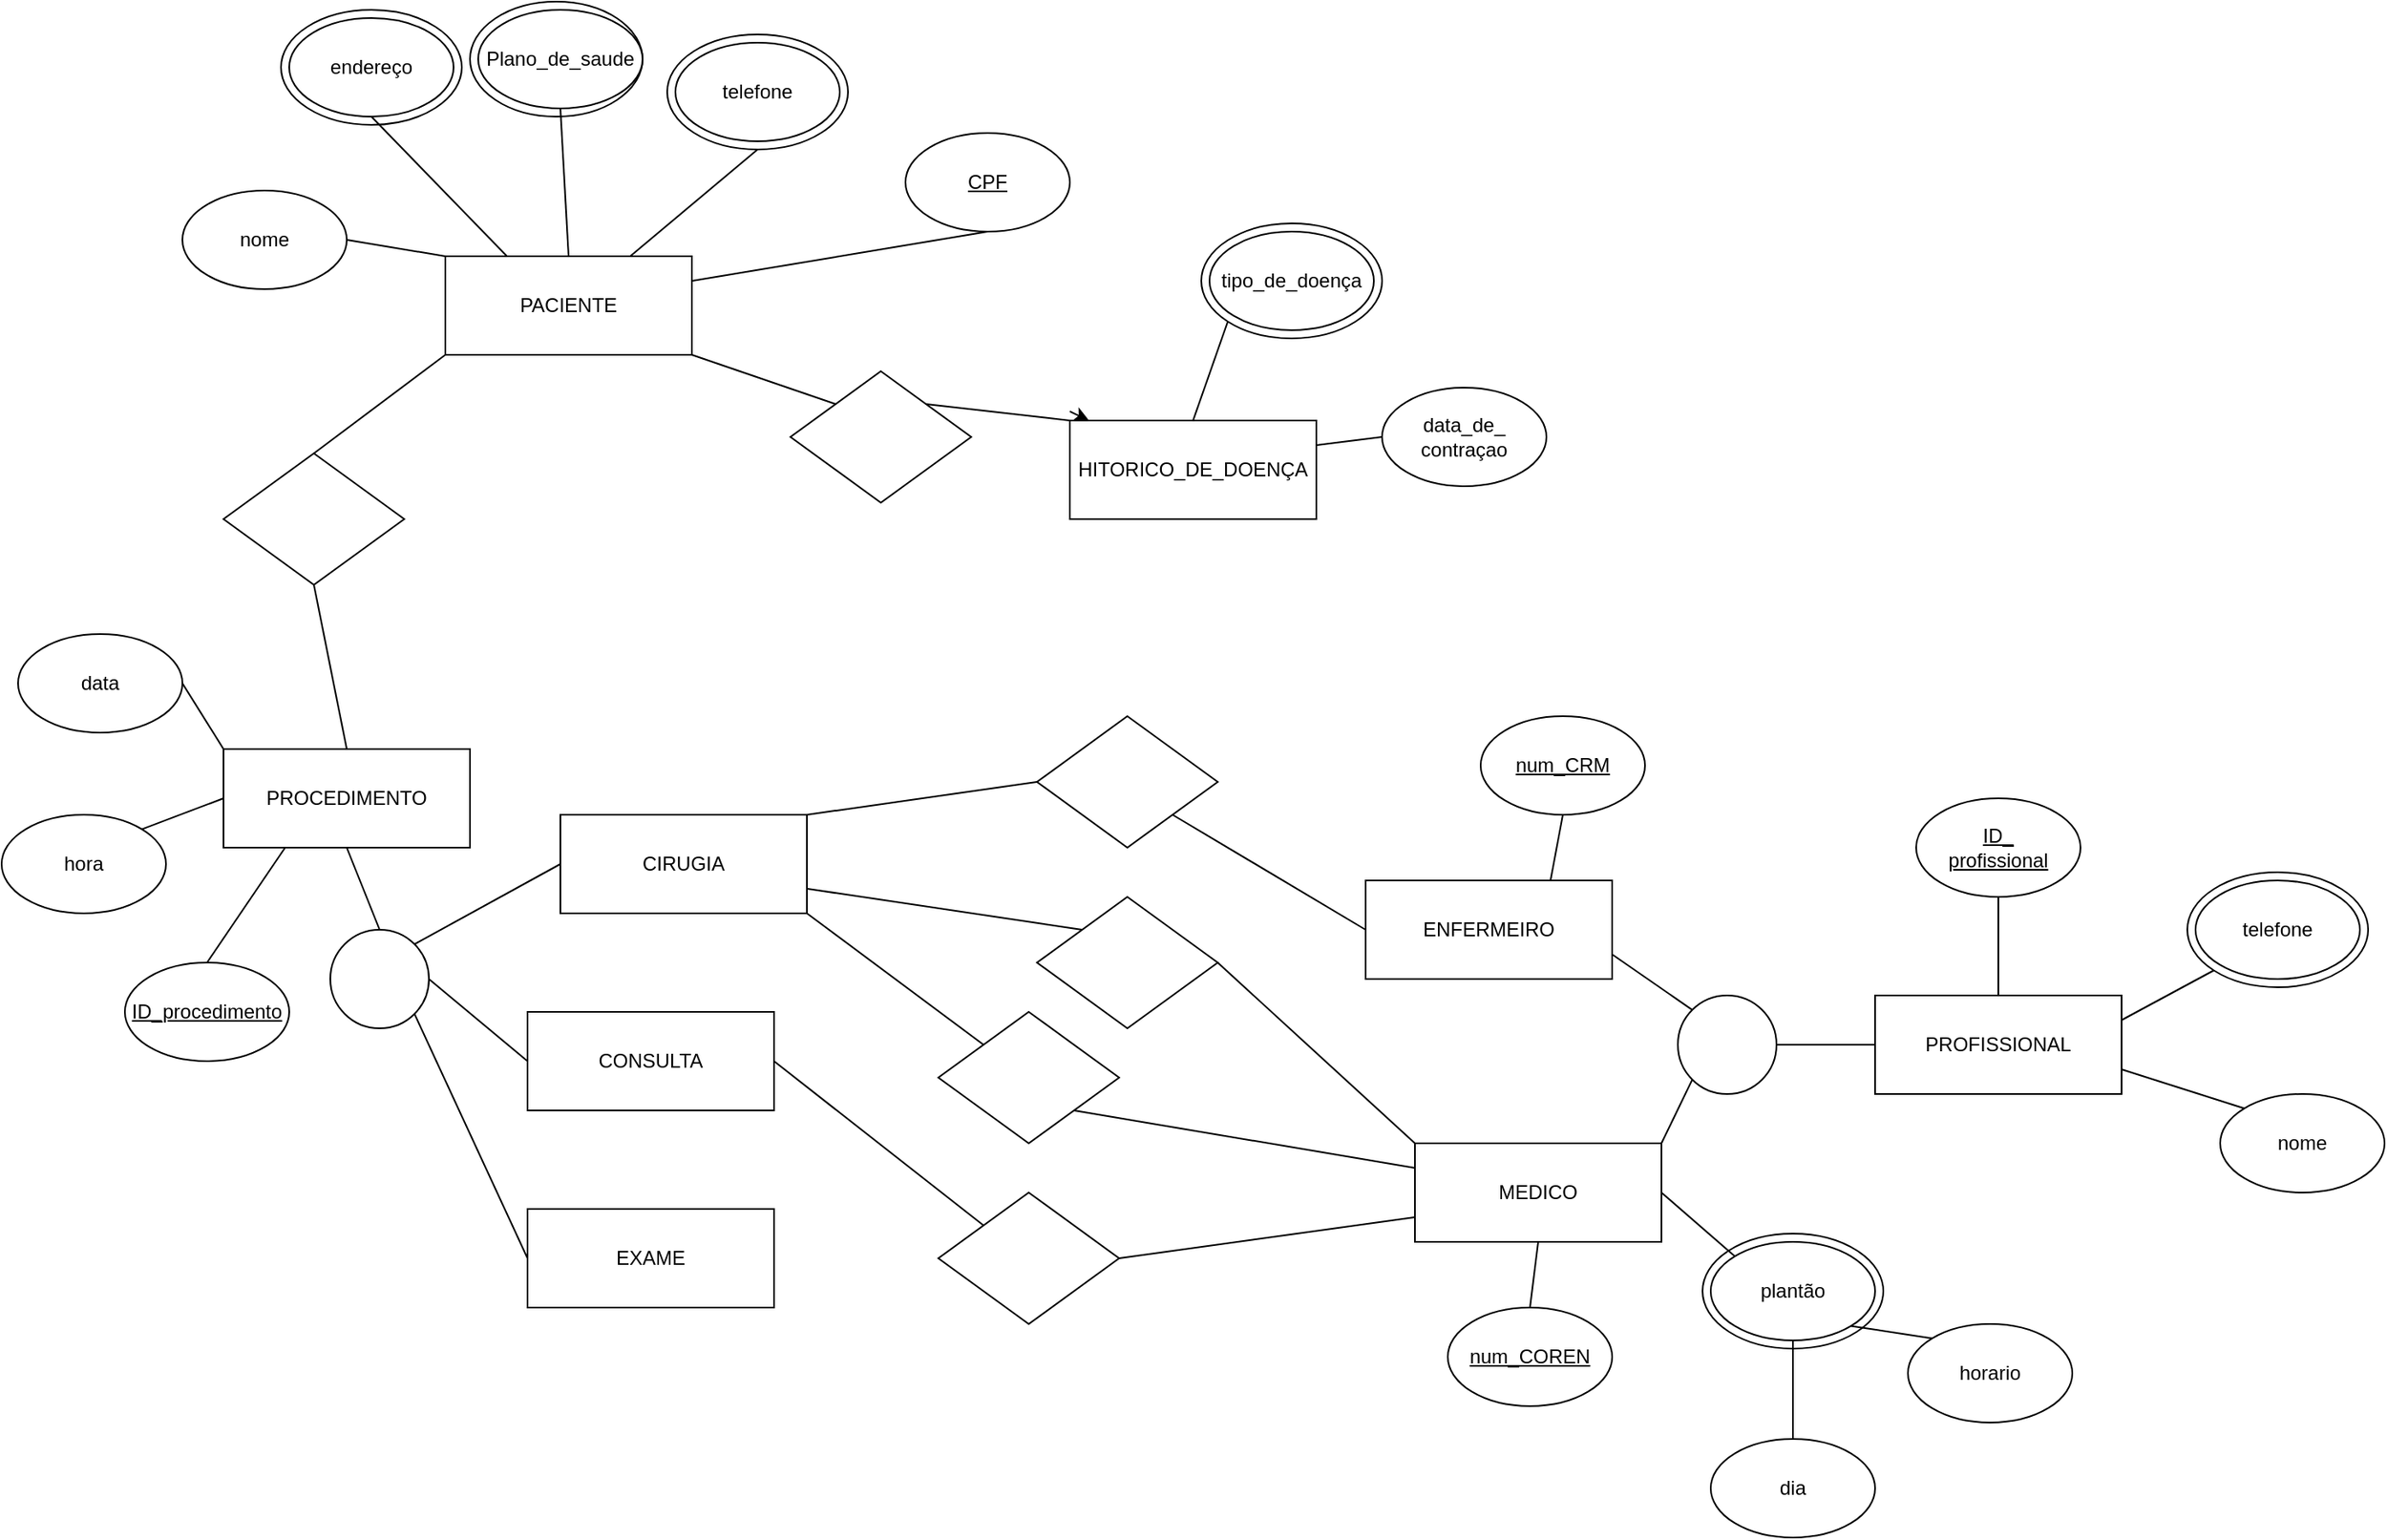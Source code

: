 <mxfile>
    <diagram id="7TM4MxtXRsOI4l8WRUSE" name="Page-1">
        <mxGraphModel dx="1640" dy="988" grid="1" gridSize="10" guides="1" tooltips="1" connect="1" arrows="1" fold="1" page="1" pageScale="1" pageWidth="850" pageHeight="1100" math="0" shadow="0">
            <root>
                <mxCell id="0"/>
                <mxCell id="1" parent="0"/>
                <mxCell id="99" value="plantão" style="ellipse;whiteSpace=wrap;html=1;" vertex="1" parent="1">
                    <mxGeometry x="1155" y="840" width="110" height="70" as="geometry"/>
                </mxCell>
                <mxCell id="85" value="telefone" style="ellipse;whiteSpace=wrap;html=1;" vertex="1" parent="1">
                    <mxGeometry x="1450" y="620" width="110" height="70" as="geometry"/>
                </mxCell>
                <mxCell id="63" value="tipo_de_doença" style="ellipse;whiteSpace=wrap;html=1;" vertex="1" parent="1">
                    <mxGeometry x="850" y="225" width="110" height="70" as="geometry"/>
                </mxCell>
                <mxCell id="56" value="Plano_de_saude" style="ellipse;whiteSpace=wrap;html=1;" vertex="1" parent="1">
                    <mxGeometry x="405" y="90" width="105" height="70" as="geometry"/>
                </mxCell>
                <mxCell id="54" value="endereço" style="ellipse;whiteSpace=wrap;html=1;" vertex="1" parent="1">
                    <mxGeometry x="290" y="95" width="110" height="70" as="geometry"/>
                </mxCell>
                <mxCell id="53" value="telefone" style="ellipse;whiteSpace=wrap;html=1;" vertex="1" parent="1">
                    <mxGeometry x="525" y="110" width="110" height="70" as="geometry"/>
                </mxCell>
                <mxCell id="2" value="PACIENTE" style="rounded=0;whiteSpace=wrap;html=1;" vertex="1" parent="1">
                    <mxGeometry x="390" y="245" width="150" height="60" as="geometry"/>
                </mxCell>
                <mxCell id="3" value="nome" style="ellipse;whiteSpace=wrap;html=1;" vertex="1" parent="1">
                    <mxGeometry x="230" y="205" width="100" height="60" as="geometry"/>
                </mxCell>
                <mxCell id="4" value="HITORICO_DE_DOENÇA" style="rounded=0;whiteSpace=wrap;html=1;" vertex="1" parent="1">
                    <mxGeometry x="770" y="345" width="150" height="60" as="geometry"/>
                </mxCell>
                <mxCell id="6" value="PROFISSIONAL" style="rounded=0;whiteSpace=wrap;html=1;" vertex="1" parent="1">
                    <mxGeometry x="1260" y="695" width="150" height="60" as="geometry"/>
                </mxCell>
                <mxCell id="8" value="MEDICO" style="rounded=0;whiteSpace=wrap;html=1;" vertex="1" parent="1">
                    <mxGeometry x="980" y="785" width="150" height="60" as="geometry"/>
                </mxCell>
                <mxCell id="9" value="ENFERMEIRO" style="rounded=0;whiteSpace=wrap;html=1;" vertex="1" parent="1">
                    <mxGeometry x="950" y="625" width="150" height="60" as="geometry"/>
                </mxCell>
                <mxCell id="10" value="PROCEDIMENTO" style="rounded=0;whiteSpace=wrap;html=1;" vertex="1" parent="1">
                    <mxGeometry x="255" y="545" width="150" height="60" as="geometry"/>
                </mxCell>
                <mxCell id="11" value="CONSULTA" style="rounded=0;whiteSpace=wrap;html=1;" vertex="1" parent="1">
                    <mxGeometry x="440" y="705" width="150" height="60" as="geometry"/>
                </mxCell>
                <mxCell id="12" value="CIRUGIA" style="rounded=0;whiteSpace=wrap;html=1;" vertex="1" parent="1">
                    <mxGeometry x="460" y="585" width="150" height="60" as="geometry"/>
                </mxCell>
                <mxCell id="13" value="EXAME" style="rounded=0;whiteSpace=wrap;html=1;" vertex="1" parent="1">
                    <mxGeometry x="440" y="825" width="150" height="60" as="geometry"/>
                </mxCell>
                <mxCell id="15" value="&lt;font color=&quot;#ffffff&quot;&gt;possui&lt;/font&gt;" style="rhombus;whiteSpace=wrap;html=1;labelBackgroundColor=none;fontColor=#000000;" vertex="1" parent="1">
                    <mxGeometry x="600" y="315" width="110" height="80" as="geometry"/>
                </mxCell>
                <mxCell id="16" value="" style="endArrow=none;html=1;fontColor=#FFFFFF;entryX=1;entryY=1;entryDx=0;entryDy=0;exitX=0;exitY=0;exitDx=0;exitDy=0;" edge="1" parent="1" source="15" target="2">
                    <mxGeometry width="50" height="50" relative="1" as="geometry">
                        <mxPoint x="490" y="515" as="sourcePoint"/>
                        <mxPoint x="540" y="465" as="targetPoint"/>
                    </mxGeometry>
                </mxCell>
                <mxCell id="17" value="" style="endArrow=none;html=1;fontColor=#FFFFFF;entryX=1;entryY=0;entryDx=0;entryDy=0;exitX=0;exitY=0;exitDx=0;exitDy=0;" edge="1" parent="1" source="4" target="15">
                    <mxGeometry width="50" height="50" relative="1" as="geometry">
                        <mxPoint x="837.5" y="455" as="sourcePoint"/>
                        <mxPoint x="750" y="405" as="targetPoint"/>
                    </mxGeometry>
                </mxCell>
                <mxCell id="18" value="&lt;font color=&quot;#ffffff&quot;&gt;realiza&lt;/font&gt;" style="rhombus;whiteSpace=wrap;html=1;labelBackgroundColor=none;fontColor=#000000;" vertex="1" parent="1">
                    <mxGeometry x="255" y="365" width="110" height="80" as="geometry"/>
                </mxCell>
                <mxCell id="19" value="" style="endArrow=none;html=1;fontColor=#FFFFFF;entryX=0;entryY=1;entryDx=0;entryDy=0;exitX=0.5;exitY=0;exitDx=0;exitDy=0;" edge="1" parent="1" source="18" target="2">
                    <mxGeometry width="50" height="50" relative="1" as="geometry">
                        <mxPoint x="637.5" y="365" as="sourcePoint"/>
                        <mxPoint x="550" y="315" as="targetPoint"/>
                    </mxGeometry>
                </mxCell>
                <mxCell id="20" value="" style="endArrow=none;html=1;fontColor=#FFFFFF;entryX=0.5;entryY=1;entryDx=0;entryDy=0;exitX=0.5;exitY=0;exitDx=0;exitDy=0;" edge="1" parent="1" source="10" target="18">
                    <mxGeometry width="50" height="50" relative="1" as="geometry">
                        <mxPoint x="637.5" y="365" as="sourcePoint"/>
                        <mxPoint x="550" y="315" as="targetPoint"/>
                    </mxGeometry>
                </mxCell>
                <mxCell id="21" value="d" style="ellipse;whiteSpace=wrap;html=1;aspect=fixed;labelBackgroundColor=none;fontColor=#FFFFFF;" vertex="1" parent="1">
                    <mxGeometry x="320" y="655" width="60" height="60" as="geometry"/>
                </mxCell>
                <mxCell id="22" value="" style="endArrow=none;html=1;fontColor=#FFFFFF;entryX=0.5;entryY=0;entryDx=0;entryDy=0;exitX=0.5;exitY=1;exitDx=0;exitDy=0;" edge="1" parent="1" source="10" target="21">
                    <mxGeometry width="50" height="50" relative="1" as="geometry">
                        <mxPoint x="650" y="765" as="sourcePoint"/>
                        <mxPoint x="522.5" y="525" as="targetPoint"/>
                    </mxGeometry>
                </mxCell>
                <mxCell id="23" value="" style="endArrow=none;html=1;fontColor=#FFFFFF;entryX=0;entryY=0.5;entryDx=0;entryDy=0;exitX=1;exitY=0.5;exitDx=0;exitDy=0;" edge="1" parent="1" source="21" target="11">
                    <mxGeometry width="50" height="50" relative="1" as="geometry">
                        <mxPoint x="650" y="685" as="sourcePoint"/>
                        <mxPoint x="710" y="685" as="targetPoint"/>
                    </mxGeometry>
                </mxCell>
                <mxCell id="24" value="" style="endArrow=none;html=1;fontColor=#FFFFFF;entryX=0;entryY=0.5;entryDx=0;entryDy=0;exitX=1;exitY=0;exitDx=0;exitDy=0;" edge="1" parent="1" source="21" target="12">
                    <mxGeometry width="50" height="50" relative="1" as="geometry">
                        <mxPoint x="761.213" y="663.787" as="sourcePoint"/>
                        <mxPoint x="840" y="605" as="targetPoint"/>
                    </mxGeometry>
                </mxCell>
                <mxCell id="25" value="" style="endArrow=none;html=1;fontColor=#FFFFFF;entryX=0;entryY=0.5;entryDx=0;entryDy=0;exitX=1;exitY=1;exitDx=0;exitDy=0;" edge="1" parent="1" source="21" target="13">
                    <mxGeometry width="50" height="50" relative="1" as="geometry">
                        <mxPoint x="771.213" y="673.787" as="sourcePoint"/>
                        <mxPoint x="850" y="615" as="targetPoint"/>
                    </mxGeometry>
                </mxCell>
                <mxCell id="27" value="d" style="ellipse;whiteSpace=wrap;html=1;aspect=fixed;labelBackgroundColor=none;fontColor=#FFFFFF;" vertex="1" parent="1">
                    <mxGeometry x="1140" y="695" width="60" height="60" as="geometry"/>
                </mxCell>
                <mxCell id="28" value="" style="endArrow=none;html=1;fontColor=#FFFFFF;entryX=0;entryY=0.5;entryDx=0;entryDy=0;exitX=1;exitY=0.5;exitDx=0;exitDy=0;" edge="1" parent="1" source="27" target="6">
                    <mxGeometry width="50" height="50" relative="1" as="geometry">
                        <mxPoint x="450" y="555" as="sourcePoint"/>
                        <mxPoint x="430" y="455" as="targetPoint"/>
                    </mxGeometry>
                </mxCell>
                <mxCell id="30" value="" style="endArrow=none;html=1;fontColor=#FFFFFF;entryX=1;entryY=0.75;entryDx=0;entryDy=0;exitX=0;exitY=0;exitDx=0;exitDy=0;" edge="1" parent="1" source="27" target="9">
                    <mxGeometry width="50" height="50" relative="1" as="geometry">
                        <mxPoint x="1210" y="735" as="sourcePoint"/>
                        <mxPoint x="1270" y="735" as="targetPoint"/>
                    </mxGeometry>
                </mxCell>
                <mxCell id="31" value="" style="endArrow=none;html=1;fontColor=#FFFFFF;entryX=1;entryY=0;entryDx=0;entryDy=0;exitX=0;exitY=1;exitDx=0;exitDy=0;" edge="1" parent="1" source="27" target="8">
                    <mxGeometry width="50" height="50" relative="1" as="geometry">
                        <mxPoint x="1220" y="745" as="sourcePoint"/>
                        <mxPoint x="1280" y="745" as="targetPoint"/>
                    </mxGeometry>
                </mxCell>
                <mxCell id="33" value="&lt;font color=&quot;#ffffff&quot;&gt;realizada&lt;/font&gt;" style="rhombus;whiteSpace=wrap;html=1;labelBackgroundColor=none;fontColor=#000000;" vertex="1" parent="1">
                    <mxGeometry x="690" y="815" width="110" height="80" as="geometry"/>
                </mxCell>
                <mxCell id="35" value="" style="endArrow=none;html=1;fontColor=#FFFFFF;entryX=1;entryY=0.5;entryDx=0;entryDy=0;exitX=0;exitY=0.75;exitDx=0;exitDy=0;" edge="1" parent="1" source="8" target="33">
                    <mxGeometry width="50" height="50" relative="1" as="geometry">
                        <mxPoint x="880" y="815" as="sourcePoint"/>
                        <mxPoint x="920" y="835" as="targetPoint"/>
                    </mxGeometry>
                </mxCell>
                <mxCell id="36" value="" style="endArrow=none;html=1;fontColor=#FFFFFF;entryX=0;entryY=0;entryDx=0;entryDy=0;exitX=1;exitY=0.5;exitDx=0;exitDy=0;" edge="1" parent="1" source="11" target="33">
                    <mxGeometry width="50" height="50" relative="1" as="geometry">
                        <mxPoint x="868.787" y="813.787" as="sourcePoint"/>
                        <mxPoint x="840" y="785" as="targetPoint"/>
                    </mxGeometry>
                </mxCell>
                <mxCell id="38" value="&lt;font color=&quot;#ffffff&quot;&gt;responsavel&lt;/font&gt;" style="rhombus;whiteSpace=wrap;html=1;labelBackgroundColor=none;fontColor=#000000;" vertex="1" parent="1">
                    <mxGeometry x="690" y="705" width="110" height="80" as="geometry"/>
                </mxCell>
                <mxCell id="39" value="" style="endArrow=none;html=1;fontColor=#FFFFFF;entryX=1;entryY=1;entryDx=0;entryDy=0;exitX=0;exitY=0.25;exitDx=0;exitDy=0;" edge="1" parent="1" source="8" target="38">
                    <mxGeometry width="50" height="50" relative="1" as="geometry">
                        <mxPoint x="960" y="795" as="sourcePoint"/>
                        <mxPoint x="810" y="845" as="targetPoint"/>
                    </mxGeometry>
                </mxCell>
                <mxCell id="40" value="" style="endArrow=none;html=1;fontColor=#FFFFFF;entryX=1;entryY=1;entryDx=0;entryDy=0;exitX=0;exitY=0;exitDx=0;exitDy=0;" edge="1" parent="1" source="38" target="12">
                    <mxGeometry width="50" height="50" relative="1" as="geometry">
                        <mxPoint x="868.787" y="813.787" as="sourcePoint"/>
                        <mxPoint x="792.5" y="775" as="targetPoint"/>
                    </mxGeometry>
                </mxCell>
                <mxCell id="41" value="&lt;font color=&quot;#ffffff&quot;&gt;assiste&lt;/font&gt;" style="rhombus;whiteSpace=wrap;html=1;labelBackgroundColor=none;fontColor=#000000;" vertex="1" parent="1">
                    <mxGeometry x="750" y="525" width="110" height="80" as="geometry"/>
                </mxCell>
                <mxCell id="43" value="" style="endArrow=none;html=1;fontColor=#FFFFFF;entryX=1;entryY=1;entryDx=0;entryDy=0;exitX=0;exitY=0.5;exitDx=0;exitDy=0;" edge="1" parent="1" source="9" target="41">
                    <mxGeometry width="50" height="50" relative="1" as="geometry">
                        <mxPoint x="727.5" y="735" as="sourcePoint"/>
                        <mxPoint x="620" y="655" as="targetPoint"/>
                    </mxGeometry>
                </mxCell>
                <mxCell id="44" value="" style="endArrow=none;html=1;fontColor=#FFFFFF;entryX=1;entryY=0;entryDx=0;entryDy=0;exitX=0;exitY=0.5;exitDx=0;exitDy=0;" edge="1" parent="1" source="41" target="12">
                    <mxGeometry width="50" height="50" relative="1" as="geometry">
                        <mxPoint x="960" y="665" as="sourcePoint"/>
                        <mxPoint x="842.5" y="615" as="targetPoint"/>
                    </mxGeometry>
                </mxCell>
                <mxCell id="45" value="" style="endArrow=none;html=1;fontColor=#FFFFFF;entryX=1;entryY=0.5;entryDx=0;entryDy=0;exitX=0;exitY=0;exitDx=0;exitDy=0;" edge="1" parent="1" source="8" target="46">
                    <mxGeometry width="50" height="50" relative="1" as="geometry">
                        <mxPoint x="910" y="785" as="sourcePoint"/>
                        <mxPoint x="782.5" y="775" as="targetPoint"/>
                    </mxGeometry>
                </mxCell>
                <mxCell id="46" value="&lt;font color=&quot;#ffffff&quot;&gt;assiste&lt;/font&gt;" style="rhombus;whiteSpace=wrap;html=1;labelBackgroundColor=none;fontColor=#000000;" vertex="1" parent="1">
                    <mxGeometry x="750" y="635" width="110" height="80" as="geometry"/>
                </mxCell>
                <mxCell id="47" value="" style="endArrow=none;html=1;fontColor=#FFFFFF;entryX=1;entryY=0.75;entryDx=0;entryDy=0;exitX=0;exitY=0;exitDx=0;exitDy=0;" edge="1" parent="1" source="46" target="12">
                    <mxGeometry width="50" height="50" relative="1" as="geometry">
                        <mxPoint x="760" y="575" as="sourcePoint"/>
                        <mxPoint x="620" y="625" as="targetPoint"/>
                    </mxGeometry>
                </mxCell>
                <mxCell id="49" value="telefone" style="ellipse;whiteSpace=wrap;html=1;" vertex="1" parent="1">
                    <mxGeometry x="530" y="115" width="100" height="60" as="geometry"/>
                </mxCell>
                <mxCell id="50" value="endereço" style="ellipse;whiteSpace=wrap;html=1;" vertex="1" parent="1">
                    <mxGeometry x="295" y="100" width="100" height="60" as="geometry"/>
                </mxCell>
                <mxCell id="51" value="&lt;u&gt;CPF&lt;/u&gt;" style="ellipse;whiteSpace=wrap;html=1;" vertex="1" parent="1">
                    <mxGeometry x="670" y="170" width="100" height="60" as="geometry"/>
                </mxCell>
                <mxCell id="52" value="Plano_de_saude" style="ellipse;whiteSpace=wrap;html=1;" vertex="1" parent="1">
                    <mxGeometry x="410" y="95" width="100" height="60" as="geometry"/>
                </mxCell>
                <mxCell id="55" value="" style="endArrow=none;html=1;fontColor=#FFFFFF;exitX=0.5;exitY=0;exitDx=0;exitDy=0;entryX=0.5;entryY=1;entryDx=0;entryDy=0;" edge="1" parent="1" source="2" target="52">
                    <mxGeometry width="50" height="50" relative="1" as="geometry">
                        <mxPoint x="637.5" y="345" as="sourcePoint"/>
                        <mxPoint x="450" y="185" as="targetPoint"/>
                    </mxGeometry>
                </mxCell>
                <mxCell id="57" value="" style="endArrow=none;html=1;fontColor=#FFFFFF;exitX=0.75;exitY=0;exitDx=0;exitDy=0;entryX=0.5;entryY=1;entryDx=0;entryDy=0;" edge="1" parent="1" source="2" target="53">
                    <mxGeometry width="50" height="50" relative="1" as="geometry">
                        <mxPoint x="475" y="255" as="sourcePoint"/>
                        <mxPoint x="470" y="165" as="targetPoint"/>
                    </mxGeometry>
                </mxCell>
                <mxCell id="58" value="" style="endArrow=none;html=1;fontColor=#FFFFFF;exitX=0.25;exitY=0;exitDx=0;exitDy=0;entryX=0.5;entryY=1;entryDx=0;entryDy=0;" edge="1" parent="1" source="2" target="50">
                    <mxGeometry width="50" height="50" relative="1" as="geometry">
                        <mxPoint x="512.5" y="255" as="sourcePoint"/>
                        <mxPoint x="590" y="190" as="targetPoint"/>
                    </mxGeometry>
                </mxCell>
                <mxCell id="59" value="" style="endArrow=none;html=1;fontColor=#FFFFFF;exitX=0.5;exitY=1;exitDx=0;exitDy=0;entryX=1;entryY=0.25;entryDx=0;entryDy=0;" edge="1" parent="1" source="51" target="2">
                    <mxGeometry width="50" height="50" relative="1" as="geometry">
                        <mxPoint x="550" y="270" as="sourcePoint"/>
                        <mxPoint x="664.645" y="226.213" as="targetPoint"/>
                    </mxGeometry>
                </mxCell>
                <mxCell id="60" value="" style="endArrow=none;html=1;fontColor=#FFFFFF;exitX=1;exitY=0.5;exitDx=0;exitDy=0;" edge="1" parent="1" source="3">
                    <mxGeometry width="50" height="50" relative="1" as="geometry">
                        <mxPoint x="375.355" y="186.213" as="sourcePoint"/>
                        <mxPoint x="390" y="245" as="targetPoint"/>
                    </mxGeometry>
                </mxCell>
                <mxCell id="61" value="tipo_de_doença" style="ellipse;whiteSpace=wrap;html=1;" vertex="1" parent="1">
                    <mxGeometry x="855" y="230" width="100" height="60" as="geometry"/>
                </mxCell>
                <mxCell id="62" value="data_de_&lt;br&gt;contraçao" style="ellipse;whiteSpace=wrap;html=1;" vertex="1" parent="1">
                    <mxGeometry x="960" y="325" width="100" height="60" as="geometry"/>
                </mxCell>
                <mxCell id="64" value="" style="endArrow=none;html=1;fontColor=#FFFFFF;entryX=0;entryY=1;entryDx=0;entryDy=0;exitX=0.5;exitY=0;exitDx=0;exitDy=0;" edge="1" parent="1" source="4" target="63">
                    <mxGeometry width="50" height="50" relative="1" as="geometry">
                        <mxPoint x="780" y="355" as="sourcePoint"/>
                        <mxPoint x="692.5" y="345" as="targetPoint"/>
                    </mxGeometry>
                </mxCell>
                <mxCell id="65" value="" style="endArrow=none;html=1;fontColor=#FFFFFF;entryX=0;entryY=0.5;entryDx=0;entryDy=0;exitX=1;exitY=0.25;exitDx=0;exitDy=0;" edge="1" parent="1" source="4" target="62">
                    <mxGeometry width="50" height="50" relative="1" as="geometry">
                        <mxPoint x="855" y="355" as="sourcePoint"/>
                        <mxPoint x="876.109" y="294.749" as="targetPoint"/>
                    </mxGeometry>
                </mxCell>
                <mxCell id="66" value="1,1" style="text;html=1;align=center;verticalAlign=middle;resizable=0;points=[];autosize=1;strokeColor=none;fillColor=none;fontColor=#FFFFFF;" vertex="1" parent="1">
                    <mxGeometry x="540" y="280" width="40" height="30" as="geometry"/>
                </mxCell>
                <mxCell id="68" value="" style="edgeStyle=none;html=1;fontColor=#FFFFFF;" edge="1" parent="1" source="67" target="4">
                    <mxGeometry relative="1" as="geometry"/>
                </mxCell>
                <mxCell id="67" value="0,1" style="text;html=1;align=center;verticalAlign=middle;resizable=0;points=[];autosize=1;strokeColor=none;fillColor=none;fontColor=#FFFFFF;" vertex="1" parent="1">
                    <mxGeometry x="730" y="315" width="40" height="30" as="geometry"/>
                </mxCell>
                <mxCell id="69" value="0,1" style="text;html=1;align=center;verticalAlign=middle;resizable=0;points=[];autosize=1;strokeColor=none;fillColor=none;fontColor=#FFFFFF;" vertex="1" parent="1">
                    <mxGeometry x="325" y="515" width="40" height="30" as="geometry"/>
                </mxCell>
                <mxCell id="70" value="0, n" style="text;html=1;align=center;verticalAlign=middle;resizable=0;points=[];autosize=1;strokeColor=none;fillColor=none;fontColor=#FFFFFF;" vertex="1" parent="1">
                    <mxGeometry x="350" y="285" width="40" height="30" as="geometry"/>
                </mxCell>
                <mxCell id="71" value="1,1" style="text;html=1;align=center;verticalAlign=middle;resizable=0;points=[];autosize=1;strokeColor=none;fillColor=none;fontColor=#FFFFFF;" vertex="1" parent="1">
                    <mxGeometry x="590" y="755" width="40" height="30" as="geometry"/>
                </mxCell>
                <mxCell id="72" value="0,n" style="text;html=1;align=center;verticalAlign=middle;resizable=0;points=[];autosize=1;strokeColor=none;fillColor=none;fontColor=#FFFFFF;" vertex="1" parent="1">
                    <mxGeometry x="940" y="835" width="40" height="30" as="geometry"/>
                </mxCell>
                <mxCell id="74" value="1,1" style="text;html=1;align=center;verticalAlign=middle;resizable=0;points=[];autosize=1;strokeColor=none;fillColor=none;fontColor=#FFFFFF;" vertex="1" parent="1">
                    <mxGeometry x="590" y="645" width="40" height="30" as="geometry"/>
                </mxCell>
                <mxCell id="75" value="0,n" style="text;html=1;align=center;verticalAlign=middle;resizable=0;points=[];autosize=1;strokeColor=none;fillColor=none;fontColor=#FFFFFF;" vertex="1" parent="1">
                    <mxGeometry x="940" y="795" width="40" height="30" as="geometry"/>
                </mxCell>
                <mxCell id="76" value="0,n" style="text;html=1;align=center;verticalAlign=middle;resizable=0;points=[];autosize=1;strokeColor=none;fillColor=none;fontColor=#FFFFFF;" vertex="1" parent="1">
                    <mxGeometry x="610" y="605" width="40" height="30" as="geometry"/>
                </mxCell>
                <mxCell id="77" value="0,n" style="text;html=1;align=center;verticalAlign=middle;resizable=0;points=[];autosize=1;strokeColor=none;fillColor=none;fontColor=#FFFFFF;" vertex="1" parent="1">
                    <mxGeometry x="600" y="555" width="40" height="30" as="geometry"/>
                </mxCell>
                <mxCell id="78" value="0,m" style="text;html=1;align=center;verticalAlign=middle;resizable=0;points=[];autosize=1;strokeColor=none;fillColor=none;fontColor=#FFFFFF;" vertex="1" parent="1">
                    <mxGeometry x="970" y="755" width="40" height="30" as="geometry"/>
                </mxCell>
                <mxCell id="79" value="0,m" style="text;html=1;align=center;verticalAlign=middle;resizable=0;points=[];autosize=1;strokeColor=none;fillColor=none;fontColor=#FFFFFF;" vertex="1" parent="1">
                    <mxGeometry x="910" y="605" width="40" height="30" as="geometry"/>
                </mxCell>
                <mxCell id="80" value="data" style="ellipse;whiteSpace=wrap;html=1;" vertex="1" parent="1">
                    <mxGeometry x="130" y="475" width="100" height="60" as="geometry"/>
                </mxCell>
                <mxCell id="82" value="&lt;u&gt;ID_&lt;br&gt;profissional&lt;br&gt;&lt;/u&gt;" style="ellipse;whiteSpace=wrap;html=1;" vertex="1" parent="1">
                    <mxGeometry x="1285" y="575" width="100" height="60" as="geometry"/>
                </mxCell>
                <mxCell id="83" value="nome" style="ellipse;whiteSpace=wrap;html=1;" vertex="1" parent="1">
                    <mxGeometry x="1470" y="755" width="100" height="60" as="geometry"/>
                </mxCell>
                <mxCell id="84" value="telefone" style="ellipse;whiteSpace=wrap;html=1;" vertex="1" parent="1">
                    <mxGeometry x="1455" y="625" width="100" height="60" as="geometry"/>
                </mxCell>
                <mxCell id="86" value="" style="endArrow=none;html=1;fontColor=#FFFFFF;entryX=0.5;entryY=0;entryDx=0;entryDy=0;exitX=0.5;exitY=1;exitDx=0;exitDy=0;" edge="1" parent="1" source="82" target="6">
                    <mxGeometry width="50" height="50" relative="1" as="geometry">
                        <mxPoint x="1210" y="735" as="sourcePoint"/>
                        <mxPoint x="1270" y="735" as="targetPoint"/>
                    </mxGeometry>
                </mxCell>
                <mxCell id="87" value="" style="endArrow=none;html=1;fontColor=#FFFFFF;entryX=0;entryY=1;entryDx=0;entryDy=0;exitX=1;exitY=0.25;exitDx=0;exitDy=0;" edge="1" parent="1" source="6" target="85">
                    <mxGeometry width="50" height="50" relative="1" as="geometry">
                        <mxPoint x="1345" y="645" as="sourcePoint"/>
                        <mxPoint x="1345" y="705" as="targetPoint"/>
                    </mxGeometry>
                </mxCell>
                <mxCell id="88" value="" style="endArrow=none;html=1;fontColor=#FFFFFF;entryX=0;entryY=0;entryDx=0;entryDy=0;exitX=1;exitY=0.75;exitDx=0;exitDy=0;" edge="1" parent="1" source="6" target="83">
                    <mxGeometry width="50" height="50" relative="1" as="geometry">
                        <mxPoint x="1420" y="720" as="sourcePoint"/>
                        <mxPoint x="1476.109" y="689.749" as="targetPoint"/>
                    </mxGeometry>
                </mxCell>
                <mxCell id="89" value="&lt;u&gt;num_CRM&lt;/u&gt;" style="ellipse;whiteSpace=wrap;html=1;" vertex="1" parent="1">
                    <mxGeometry x="1020" y="525" width="100" height="60" as="geometry"/>
                </mxCell>
                <mxCell id="90" value="&lt;u&gt;num_COREN&lt;/u&gt;" style="ellipse;whiteSpace=wrap;html=1;" vertex="1" parent="1">
                    <mxGeometry x="1000" y="885" width="100" height="60" as="geometry"/>
                </mxCell>
                <mxCell id="91" value="plantão" style="ellipse;whiteSpace=wrap;html=1;" vertex="1" parent="1">
                    <mxGeometry x="1160" y="845" width="100" height="60" as="geometry"/>
                </mxCell>
                <mxCell id="92" value="dia" style="ellipse;whiteSpace=wrap;html=1;" vertex="1" parent="1">
                    <mxGeometry x="1160" y="965" width="100" height="60" as="geometry"/>
                </mxCell>
                <mxCell id="93" value="horario" style="ellipse;whiteSpace=wrap;html=1;" vertex="1" parent="1">
                    <mxGeometry x="1280" y="895" width="100" height="60" as="geometry"/>
                </mxCell>
                <mxCell id="94" value="" style="endArrow=none;html=1;fontColor=#FFFFFF;entryX=0.75;entryY=0;entryDx=0;entryDy=0;exitX=0.5;exitY=1;exitDx=0;exitDy=0;" edge="1" parent="1" source="89" target="9">
                    <mxGeometry width="50" height="50" relative="1" as="geometry">
                        <mxPoint x="1345" y="645" as="sourcePoint"/>
                        <mxPoint x="1345" y="705" as="targetPoint"/>
                    </mxGeometry>
                </mxCell>
                <mxCell id="95" value="" style="endArrow=none;html=1;fontColor=#FFFFFF;entryX=1;entryY=0.5;entryDx=0;entryDy=0;exitX=0;exitY=0;exitDx=0;exitDy=0;" edge="1" parent="1" source="91" target="8">
                    <mxGeometry width="50" height="50" relative="1" as="geometry">
                        <mxPoint x="1345" y="645" as="sourcePoint"/>
                        <mxPoint x="1345" y="705" as="targetPoint"/>
                    </mxGeometry>
                </mxCell>
                <mxCell id="96" value="" style="endArrow=none;html=1;fontColor=#FFFFFF;entryX=0.5;entryY=1;entryDx=0;entryDy=0;exitX=0.5;exitY=0;exitDx=0;exitDy=0;" edge="1" parent="1" source="90" target="8">
                    <mxGeometry width="50" height="50" relative="1" as="geometry">
                        <mxPoint x="1345" y="645" as="sourcePoint"/>
                        <mxPoint x="1345" y="705" as="targetPoint"/>
                    </mxGeometry>
                </mxCell>
                <mxCell id="97" value="" style="endArrow=none;html=1;fontColor=#FFFFFF;entryX=0.5;entryY=1;entryDx=0;entryDy=0;exitX=0.5;exitY=0;exitDx=0;exitDy=0;" edge="1" parent="1" source="92" target="91">
                    <mxGeometry width="50" height="50" relative="1" as="geometry">
                        <mxPoint x="1060" y="895" as="sourcePoint"/>
                        <mxPoint x="1065" y="855" as="targetPoint"/>
                    </mxGeometry>
                </mxCell>
                <mxCell id="98" value="" style="endArrow=none;html=1;fontColor=#FFFFFF;entryX=1;entryY=1;entryDx=0;entryDy=0;exitX=0;exitY=0;exitDx=0;exitDy=0;" edge="1" parent="1" source="93" target="91">
                    <mxGeometry width="50" height="50" relative="1" as="geometry">
                        <mxPoint x="1184.645" y="863.787" as="sourcePoint"/>
                        <mxPoint x="1140" y="825" as="targetPoint"/>
                    </mxGeometry>
                </mxCell>
                <mxCell id="100" value="hora" style="ellipse;whiteSpace=wrap;html=1;" vertex="1" parent="1">
                    <mxGeometry x="120" y="585" width="100" height="60" as="geometry"/>
                </mxCell>
                <mxCell id="101" value="" style="endArrow=none;html=1;fontColor=#FFFFFF;entryX=1;entryY=0.5;entryDx=0;entryDy=0;exitX=0;exitY=0;exitDx=0;exitDy=0;" edge="1" parent="1" source="10" target="80">
                    <mxGeometry width="50" height="50" relative="1" as="geometry">
                        <mxPoint x="340" y="555" as="sourcePoint"/>
                        <mxPoint x="320" y="455" as="targetPoint"/>
                    </mxGeometry>
                </mxCell>
                <mxCell id="103" value="" style="endArrow=none;html=1;fontColor=#FFFFFF;entryX=1;entryY=0;entryDx=0;entryDy=0;exitX=0;exitY=0.5;exitDx=0;exitDy=0;" edge="1" parent="1" source="10" target="100">
                    <mxGeometry width="50" height="50" relative="1" as="geometry">
                        <mxPoint x="265" y="555" as="sourcePoint"/>
                        <mxPoint x="240" y="515" as="targetPoint"/>
                    </mxGeometry>
                </mxCell>
                <mxCell id="104" value="&lt;u&gt;ID_procedimento&lt;/u&gt;" style="ellipse;whiteSpace=wrap;html=1;" vertex="1" parent="1">
                    <mxGeometry x="195" y="675" width="100" height="60" as="geometry"/>
                </mxCell>
                <mxCell id="105" value="" style="endArrow=none;html=1;fontColor=#FFFFFF;entryX=0.5;entryY=0;entryDx=0;entryDy=0;exitX=0.25;exitY=1;exitDx=0;exitDy=0;" edge="1" parent="1" source="10" target="104">
                    <mxGeometry width="50" height="50" relative="1" as="geometry">
                        <mxPoint x="340" y="615" as="sourcePoint"/>
                        <mxPoint x="360" y="665" as="targetPoint"/>
                    </mxGeometry>
                </mxCell>
            </root>
        </mxGraphModel>
    </diagram>
</mxfile>